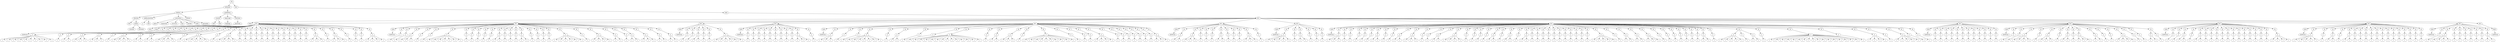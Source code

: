 digraph Tree {
	"t0" [label = "TEI"];
	"t1" [label = "teiHeader"];
	"t2" [label = "fileDesc"];
	"t3" [label = "titleStmt"];
	"t4" [label = "title"];
	"t5" [label = "author"];
	"t6" [label = "surname"];
	"t7" [label = "forename"];
	"t8" [label = "publicationStmt"];
	"t9" [label = "p"];
	"t10" [label = "idno"];
	"t11" [label = "sourceDesc"];
	"t12" [label = "genre"];
	"t13" [label = "inspiration"];
	"t14" [label = "structure"];
	"t15" [label = "type"];
	"t16" [label = "periode"];
	"t17" [label = "taille"];
	"t18" [label = "permalien"];
	"t19" [label = "edStmt"];
	"t20" [label = "profileDesc"];
	"t21" [label = "creation"];
	"t22" [label = "date"];
	"t23" [label = "date"];
	"t24" [label = "langUsage"];
	"t25" [label = "language"];
	"t26" [label = "textClass"];
	"t27" [label = "keywords"];
	"t28" [label = "term"];
	"t29" [label = "text"];
	"t30" [label = "body"];
	"t31" [label = "div1"];
	"t32" [label = "head"];
	"t33" [label = "div2"];
	"t34" [label = "head"];
	"t35" [label = "listPerson"];
	"t36" [label = "sp"];
	"t37" [label = "p"];
	"t38" [label = "s"];
	"t39" [label = "s"];
	"t40" [label = "s"];
	"t41" [label = "s"];
	"t42" [label = "s"];
	"t43" [label = "s"];
	"t44" [label = "s"];
	"t45" [label = "s"];
	"t46" [label = "s"];
	"t47" [label = "s"];
	"t48" [label = "sp"];
	"t49" [label = "p"];
	"t50" [label = "s"];
	"t51" [label = "sp"];
	"t52" [label = "p"];
	"t53" [label = "s"];
	"t54" [label = "s"];
	"t55" [label = "sp"];
	"t56" [label = "p"];
	"t57" [label = "s"];
	"t58" [label = "s"];
	"t59" [label = "s"];
	"t60" [label = "sp"];
	"t61" [label = "p"];
	"t62" [label = "s"];
	"t63" [label = "s"];
	"t64" [label = "s"];
	"t65" [label = "sp"];
	"t66" [label = "p"];
	"t67" [label = "s"];
	"t68" [label = "sp"];
	"t69" [label = "p"];
	"t70" [label = "s"];
	"t71" [label = "s"];
	"t72" [label = "s"];
	"t73" [label = "s"];
	"t74" [label = "sp"];
	"t75" [label = "p"];
	"t76" [label = "s"];
	"t77" [label = "s"];
	"t78" [label = "sp"];
	"t79" [label = "p"];
	"t80" [label = "s"];
	"t81" [label = "s"];
	"t82" [label = "sp"];
	"t83" [label = "p"];
	"t84" [label = "s"];
	"t85" [label = "s"];
	"t86" [label = "s"];
	"t87" [label = "s"];
	"t88" [label = "sp"];
	"t89" [label = "p"];
	"t90" [label = "s"];
	"t91" [label = "sp"];
	"t92" [label = "p"];
	"t93" [label = "s"];
	"t94" [label = "s"];
	"t95" [label = "s"];
	"t96" [label = "s"];
	"t97" [label = "s"];
	"t98" [label = "sp"];
	"t99" [label = "p"];
	"t100" [label = "s"];
	"t101" [label = "sp"];
	"t102" [label = "p"];
	"t103" [label = "s"];
	"t104" [label = "s"];
	"t105" [label = "s"];
	"t106" [label = "s"];
	"t107" [label = "sp"];
	"t108" [label = "p"];
	"t109" [label = "s"];
	"t110" [label = "sp"];
	"t111" [label = "p"];
	"t112" [label = "s"];
	"t113" [label = "sp"];
	"t114" [label = "p"];
	"t115" [label = "s"];
	"t116" [label = "sp"];
	"t117" [label = "p"];
	"t118" [label = "s"];
	"t119" [label = "sp"];
	"t120" [label = "p"];
	"t121" [label = "s"];
	"t122" [label = "sp"];
	"t123" [label = "p"];
	"t124" [label = "s"];
	"t125" [label = "sp"];
	"t126" [label = "p"];
	"t127" [label = "s"];
	"t128" [label = "sp"];
	"t129" [label = "p"];
	"t130" [label = "s"];
	"t131" [label = "sp"];
	"t132" [label = "p"];
	"t133" [label = "s"];
	"t134" [label = "sp"];
	"t135" [label = "p"];
	"t136" [label = "s"];
	"t137" [label = "sp"];
	"t138" [label = "p"];
	"t139" [label = "s"];
	"t140" [label = "sp"];
	"t141" [label = "p"];
	"t142" [label = "s"];
	"t143" [label = "sp"];
	"t144" [label = "p"];
	"t145" [label = "s"];
	"t146" [label = "sp"];
	"t147" [label = "p"];
	"t148" [label = "s"];
	"t149" [label = "s"];
	"t150" [label = "s"];
	"t151" [label = "sp"];
	"t152" [label = "p"];
	"t153" [label = "s"];
	"t154" [label = "sp"];
	"t155" [label = "p"];
	"t156" [label = "s"];
	"t157" [label = "s"];
	"t158" [label = "s"];
	"t159" [label = "sp"];
	"t160" [label = "p"];
	"t161" [label = "s"];
	"t162" [label = "sp"];
	"t163" [label = "p"];
	"t164" [label = "s"];
	"t165" [label = "sp"];
	"t166" [label = "p"];
	"t167" [label = "s"];
	"t168" [label = "sp"];
	"t169" [label = "p"];
	"t170" [label = "s"];
	"t171" [label = "s"];
	"t172" [label = "s"];
	"t173" [label = "s"];
	"t174" [label = "div2"];
	"t175" [label = "head"];
	"t176" [label = "listPerson"];
	"t177" [label = "sp"];
	"t178" [label = "p"];
	"t179" [label = "s"];
	"t180" [label = "sp"];
	"t181" [label = "p"];
	"t182" [label = "s"];
	"t183" [label = "sp"];
	"t184" [label = "p"];
	"t185" [label = "s"];
	"t186" [label = "s"];
	"t187" [label = "s"];
	"t188" [label = "sp"];
	"t189" [label = "p"];
	"t190" [label = "s"];
	"t191" [label = "sp"];
	"t192" [label = "p"];
	"t193" [label = "s"];
	"t194" [label = "sp"];
	"t195" [label = "p"];
	"t196" [label = "s"];
	"t197" [label = "s"];
	"t198" [label = "s"];
	"t199" [label = "s"];
	"t200" [label = "s"];
	"t201" [label = "s"];
	"t202" [label = "s"];
	"t203" [label = "sp"];
	"t204" [label = "p"];
	"t205" [label = "s"];
	"t206" [label = "sp"];
	"t207" [label = "p"];
	"t208" [label = "s"];
	"t209" [label = "sp"];
	"t210" [label = "p"];
	"t211" [label = "s"];
	"t212" [label = "sp"];
	"t213" [label = "p"];
	"t214" [label = "s"];
	"t215" [label = "sp"];
	"t216" [label = "p"];
	"t217" [label = "s"];
	"t218" [label = "sp"];
	"t219" [label = "p"];
	"t220" [label = "s"];
	"t221" [label = "s"];
	"t222" [label = "sp"];
	"t223" [label = "p"];
	"t224" [label = "s"];
	"t225" [label = "sp"];
	"t226" [label = "p"];
	"t227" [label = "s"];
	"t228" [label = "sp"];
	"t229" [label = "p"];
	"t230" [label = "s"];
	"t231" [label = "sp"];
	"t232" [label = "p"];
	"t233" [label = "s"];
	"t234" [label = "s"];
	"t235" [label = "sp"];
	"t236" [label = "p"];
	"t237" [label = "s"];
	"t238" [label = "sp"];
	"t239" [label = "p"];
	"t240" [label = "s"];
	"t241" [label = "sp"];
	"t242" [label = "p"];
	"t243" [label = "s"];
	"t244" [label = "sp"];
	"t245" [label = "p"];
	"t246" [label = "s"];
	"t247" [label = "sp"];
	"t248" [label = "p"];
	"t249" [label = "s"];
	"t250" [label = "s"];
	"t251" [label = "s"];
	"t252" [label = "s"];
	"t253" [label = "s"];
	"t254" [label = "s"];
	"t255" [label = "sp"];
	"t256" [label = "p"];
	"t257" [label = "s"];
	"t258" [label = "sp"];
	"t259" [label = "p"];
	"t260" [label = "s"];
	"t261" [label = "s"];
	"t262" [label = "s"];
	"t263" [label = "s"];
	"t264" [label = "sp"];
	"t265" [label = "p"];
	"t266" [label = "s"];
	"t267" [label = "s"];
	"t268" [label = "sp"];
	"t269" [label = "p"];
	"t270" [label = "s"];
	"t271" [label = "sp"];
	"t272" [label = "p"];
	"t273" [label = "s"];
	"t274" [label = "s"];
	"t275" [label = "sp"];
	"t276" [label = "p"];
	"t277" [label = "s"];
	"t278" [label = "s"];
	"t279" [label = "s"];
	"t280" [label = "sp"];
	"t281" [label = "p"];
	"t282" [label = "s"];
	"t283" [label = "s"];
	"t284" [label = "sp"];
	"t285" [label = "p"];
	"t286" [label = "s"];
	"t287" [label = "s"];
	"t288" [label = "div2"];
	"t289" [label = "head"];
	"t290" [label = "listPerson"];
	"t291" [label = "sp"];
	"t292" [label = "p"];
	"t293" [label = "s"];
	"t294" [label = "sp"];
	"t295" [label = "p"];
	"t296" [label = "s"];
	"t297" [label = "sp"];
	"t298" [label = "p"];
	"t299" [label = "s"];
	"t300" [label = "s"];
	"t301" [label = "sp"];
	"t302" [label = "p"];
	"t303" [label = "s"];
	"t304" [label = "sp"];
	"t305" [label = "p"];
	"t306" [label = "s"];
	"t307" [label = "sp"];
	"t308" [label = "p"];
	"t309" [label = "s"];
	"t310" [label = "s"];
	"t311" [label = "s"];
	"t312" [label = "s"];
	"t313" [label = "s"];
	"t314" [label = "s"];
	"t315" [label = "div2"];
	"t316" [label = "head"];
	"t317" [label = "listPerson"];
	"t318" [label = "sp"];
	"t319" [label = "p"];
	"t320" [label = "s"];
	"t321" [label = "sp"];
	"t322" [label = "p"];
	"t323" [label = "s"];
	"t324" [label = "sp"];
	"t325" [label = "p"];
	"t326" [label = "s"];
	"t327" [label = "sp"];
	"t328" [label = "p"];
	"t329" [label = "s"];
	"t330" [label = "sp"];
	"t331" [label = "p"];
	"t332" [label = "s"];
	"t333" [label = "sp"];
	"t334" [label = "p"];
	"t335" [label = "s"];
	"t336" [label = "sp"];
	"t337" [label = "p"];
	"t338" [label = "s"];
	"t339" [label = "sp"];
	"t340" [label = "p"];
	"t341" [label = "s"];
	"t342" [label = "sp"];
	"t343" [label = "p"];
	"t344" [label = "s"];
	"t345" [label = "sp"];
	"t346" [label = "p"];
	"t347" [label = "s"];
	"t348" [label = "s"];
	"t349" [label = "s"];
	"t350" [label = "sp"];
	"t351" [label = "p"];
	"t352" [label = "s"];
	"t353" [label = "div2"];
	"t354" [label = "head"];
	"t355" [label = "listPerson"];
	"t356" [label = "sp"];
	"t357" [label = "p"];
	"t358" [label = "s"];
	"t359" [label = "s"];
	"t360" [label = "s"];
	"t361" [label = "sp"];
	"t362" [label = "p"];
	"t363" [label = "s"];
	"t364" [label = "sp"];
	"t365" [label = "p"];
	"t366" [label = "s"];
	"t367" [label = "sp"];
	"t368" [label = "p"];
	"t369" [label = "s"];
	"t370" [label = "s"];
	"t371" [label = "s"];
	"t372" [label = "s"];
	"t373" [label = "s"];
	"t374" [label = "s"];
	"t375" [label = "s"];
	"t376" [label = "sp"];
	"t377" [label = "p"];
	"t378" [label = "s"];
	"t379" [label = "sp"];
	"t380" [label = "p"];
	"t381" [label = "s"];
	"t382" [label = "s"];
	"t383" [label = "sp"];
	"t384" [label = "p"];
	"t385" [label = "s"];
	"t386" [label = "sp"];
	"t387" [label = "p"];
	"t388" [label = "s"];
	"t389" [label = "sp"];
	"t390" [label = "p"];
	"t391" [label = "s"];
	"t392" [label = "s"];
	"t393" [label = "s"];
	"t394" [label = "s"];
	"t395" [label = "s"];
	"t396" [label = "s"];
	"t397" [label = "s"];
	"t398" [label = "s"];
	"t399" [label = "s"];
	"t400" [label = "s"];
	"t401" [label = "s"];
	"t402" [label = "s"];
	"t403" [label = "s"];
	"t404" [label = "sp"];
	"t405" [label = "p"];
	"t406" [label = "s"];
	"t407" [label = "sp"];
	"t408" [label = "p"];
	"t409" [label = "s"];
	"t410" [label = "s"];
	"t411" [label = "sp"];
	"t412" [label = "p"];
	"t413" [label = "s"];
	"t414" [label = "s"];
	"t415" [label = "s"];
	"t416" [label = "sp"];
	"t417" [label = "p"];
	"t418" [label = "s"];
	"t419" [label = "sp"];
	"t420" [label = "p"];
	"t421" [label = "s"];
	"t422" [label = "s"];
	"t423" [label = "s"];
	"t424" [label = "s"];
	"t425" [label = "s"];
	"t426" [label = "s"];
	"t427" [label = "s"];
	"t428" [label = "s"];
	"t429" [label = "s"];
	"t430" [label = "s"];
	"t431" [label = "sp"];
	"t432" [label = "p"];
	"t433" [label = "s"];
	"t434" [label = "sp"];
	"t435" [label = "p"];
	"t436" [label = "s"];
	"t437" [label = "sp"];
	"t438" [label = "p"];
	"t439" [label = "s"];
	"t440" [label = "sp"];
	"t441" [label = "p"];
	"t442" [label = "s"];
	"t443" [label = "s"];
	"t444" [label = "s"];
	"t445" [label = "s"];
	"t446" [label = "sp"];
	"t447" [label = "p"];
	"t448" [label = "s"];
	"t449" [label = "sp"];
	"t450" [label = "p"];
	"t451" [label = "s"];
	"t452" [label = "sp"];
	"t453" [label = "p"];
	"t454" [label = "s"];
	"t455" [label = "sp"];
	"t456" [label = "p"];
	"t457" [label = "s"];
	"t458" [label = "sp"];
	"t459" [label = "p"];
	"t460" [label = "s"];
	"t461" [label = "sp"];
	"t462" [label = "p"];
	"t463" [label = "s"];
	"t464" [label = "sp"];
	"t465" [label = "p"];
	"t466" [label = "s"];
	"t467" [label = "sp"];
	"t468" [label = "p"];
	"t469" [label = "s"];
	"t470" [label = "s"];
	"t471" [label = "s"];
	"t472" [label = "div2"];
	"t473" [label = "head"];
	"t474" [label = "listPerson"];
	"t475" [label = "sp"];
	"t476" [label = "p"];
	"t477" [label = "s"];
	"t478" [label = "s"];
	"t479" [label = "sp"];
	"t480" [label = "p"];
	"t481" [label = "s"];
	"t482" [label = "s"];
	"t483" [label = "s"];
	"t484" [label = "sp"];
	"t485" [label = "p"];
	"t486" [label = "s"];
	"t487" [label = "sp"];
	"t488" [label = "p"];
	"t489" [label = "s"];
	"t490" [label = "sp"];
	"t491" [label = "p"];
	"t492" [label = "s"];
	"t493" [label = "sp"];
	"t494" [label = "p"];
	"t495" [label = "s"];
	"t496" [label = "s"];
	"t497" [label = "sp"];
	"t498" [label = "p"];
	"t499" [label = "s"];
	"t500" [label = "sp"];
	"t501" [label = "p"];
	"t502" [label = "s"];
	"t503" [label = "sp"];
	"t504" [label = "p"];
	"t505" [label = "s"];
	"t506" [label = "sp"];
	"t507" [label = "p"];
	"t508" [label = "s"];
	"t509" [label = "s"];
	"t510" [label = "s"];
	"t511" [label = "sp"];
	"t512" [label = "p"];
	"t513" [label = "s"];
	"t514" [label = "div2"];
	"t515" [label = "head"];
	"t516" [label = "listPerson"];
	"t517" [label = "sp"];
	"t518" [label = "p"];
	"t519" [label = "s"];
	"t520" [label = "s"];
	"t521" [label = "s"];
	"t522" [label = "s"];
	"t523" [label = "s"];
	"t524" [label = "sp"];
	"t525" [label = "p"];
	"t526" [label = "s"];
	"t527" [label = "sp"];
	"t528" [label = "p"];
	"t529" [label = "s"];
	"t530" [label = "s"];
	"t531" [label = "sp"];
	"t532" [label = "p"];
	"t533" [label = "s"];
	"t534" [label = "sp"];
	"t535" [label = "p"];
	"t536" [label = "s"];
	"t537" [label = "sp"];
	"t538" [label = "p"];
	"t539" [label = "s"];
	"t540" [label = "div2"];
	"t541" [label = "head"];
	"t542" [label = "listPerson"];
	"t543" [label = "sp"];
	"t544" [label = "p"];
	"t545" [label = "s"];
	"t546" [label = "s"];
	"t547" [label = "s"];
	"t548" [label = "sp"];
	"t549" [label = "p"];
	"t550" [label = "s"];
	"t551" [label = "sp"];
	"t552" [label = "p"];
	"t553" [label = "s"];
	"t554" [label = "sp"];
	"t555" [label = "p"];
	"t556" [label = "s"];
	"t557" [label = "sp"];
	"t558" [label = "p"];
	"t559" [label = "s"];
	"t560" [label = "sp"];
	"t561" [label = "p"];
	"t562" [label = "s"];
	"t563" [label = "sp"];
	"t564" [label = "p"];
	"t565" [label = "s"];
	"t566" [label = "s"];
	"t567" [label = "sp"];
	"t568" [label = "p"];
	"t569" [label = "s"];
	"t570" [label = "sp"];
	"t571" [label = "p"];
	"t572" [label = "s"];
	"t573" [label = "sp"];
	"t574" [label = "p"];
	"t575" [label = "s"];
	"t576" [label = "s"];
	"t577" [label = "sp"];
	"t578" [label = "p"];
	"t579" [label = "s"];
	"t580" [label = "s"];
	"t581" [label = "s"];
	"t582" [label = "sp"];
	"t583" [label = "p"];
	"t584" [label = "s"];
	"t585" [label = "sp"];
	"t586" [label = "p"];
	"t587" [label = "s"];
	"t588" [label = "sp"];
	"t589" [label = "p"];
	"t590" [label = "s"];
	"t591" [label = "s"];
	"t592" [label = "sp"];
	"t593" [label = "p"];
	"t594" [label = "s"];
	"t595" [label = "s"];
	"t596" [label = "s"];
	"t597" [label = "s"];
	"t598" [label = "sp"];
	"t599" [label = "p"];
	"t600" [label = "s"];
	"t601" [label = "sp"];
	"t602" [label = "p"];
	"t603" [label = "s"];
	"t604" [label = "sp"];
	"t605" [label = "p"];
	"t606" [label = "s"];
	"t607" [label = "sp"];
	"t608" [label = "p"];
	"t609" [label = "s"];
	"t610" [label = "sp"];
	"t611" [label = "p"];
	"t612" [label = "s"];
	"t613" [label = "s"];
	"t614" [label = "sp"];
	"t615" [label = "p"];
	"t616" [label = "s"];
	"t617" [label = "sp"];
	"t618" [label = "p"];
	"t619" [label = "s"];
	"t620" [label = "s"];
	"t621" [label = "sp"];
	"t622" [label = "p"];
	"t623" [label = "s"];
	"t624" [label = "sp"];
	"t625" [label = "p"];
	"t626" [label = "s"];
	"t627" [label = "s"];
	"t628" [label = "sp"];
	"t629" [label = "p"];
	"t630" [label = "s"];
	"t631" [label = "sp"];
	"t632" [label = "p"];
	"t633" [label = "s"];
	"t634" [label = "sp"];
	"t635" [label = "p"];
	"t636" [label = "s"];
	"t637" [label = "sp"];
	"t638" [label = "p"];
	"t639" [label = "s"];
	"t640" [label = "sp"];
	"t641" [label = "p"];
	"t642" [label = "s"];
	"t643" [label = "sp"];
	"t644" [label = "p"];
	"t645" [label = "s"];
	"t646" [label = "sp"];
	"t647" [label = "p"];
	"t648" [label = "s"];
	"t649" [label = "sp"];
	"t650" [label = "p"];
	"t651" [label = "s"];
	"t652" [label = "sp"];
	"t653" [label = "p"];
	"t654" [label = "s"];
	"t655" [label = "sp"];
	"t656" [label = "p"];
	"t657" [label = "s"];
	"t658" [label = "sp"];
	"t659" [label = "p"];
	"t660" [label = "s"];
	"t661" [label = "sp"];
	"t662" [label = "p"];
	"t663" [label = "s"];
	"t664" [label = "s"];
	"t665" [label = "s"];
	"t666" [label = "s"];
	"t667" [label = "s"];
	"t668" [label = "sp"];
	"t669" [label = "p"];
	"t670" [label = "s"];
	"t671" [label = "sp"];
	"t672" [label = "p"];
	"t673" [label = "s"];
	"t674" [label = "s"];
	"t675" [label = "sp"];
	"t676" [label = "p"];
	"t677" [label = "s"];
	"t678" [label = "s"];
	"t679" [label = "sp"];
	"t680" [label = "p"];
	"t681" [label = "s"];
	"t682" [label = "s"];
	"t683" [label = "s"];
	"t684" [label = "sp"];
	"t685" [label = "p"];
	"t686" [label = "s"];
	"t687" [label = "sp"];
	"t688" [label = "p"];
	"t689" [label = "s"];
	"t690" [label = "sp"];
	"t691" [label = "p"];
	"t692" [label = "s"];
	"t693" [label = "sp"];
	"t694" [label = "p"];
	"t695" [label = "s"];
	"t696" [label = "sp"];
	"t697" [label = "p"];
	"t698" [label = "s"];
	"t699" [label = "sp"];
	"t700" [label = "p"];
	"t701" [label = "s"];
	"t702" [label = "sp"];
	"t703" [label = "p"];
	"t704" [label = "s"];
	"t705" [label = "sp"];
	"t706" [label = "p"];
	"t707" [label = "s"];
	"t708" [label = "s"];
	"t709" [label = "sp"];
	"t710" [label = "p"];
	"t711" [label = "s"];
	"t712" [label = "sp"];
	"t713" [label = "p"];
	"t714" [label = "s"];
	"t715" [label = "s"];
	"t716" [label = "s"];
	"t717" [label = "s"];
	"t718" [label = "s"];
	"t719" [label = "p"];
	"t720" [label = "s"];
	"t721" [label = "p"];
	"t722" [label = "s"];
	"t723" [label = "s"];
	"t724" [label = "sp"];
	"t725" [label = "p"];
	"t726" [label = "s"];
	"t727" [label = "sp"];
	"t728" [label = "p"];
	"t729" [label = "s"];
	"t730" [label = "s"];
	"t731" [label = "s"];
	"t732" [label = "s"];
	"t733" [label = "s"];
	"t734" [label = "s"];
	"t735" [label = "s"];
	"t736" [label = "s"];
	"t737" [label = "s"];
	"t738" [label = "s"];
	"t739" [label = "s"];
	"t740" [label = "s"];
	"t741" [label = "s"];
	"t742" [label = "s"];
	"t743" [label = "s"];
	"t744" [label = "s"];
	"t745" [label = "s"];
	"t746" [label = "sp"];
	"t747" [label = "p"];
	"t748" [label = "s"];
	"t749" [label = "sp"];
	"t750" [label = "p"];
	"t751" [label = "s"];
	"t752" [label = "s"];
	"t753" [label = "s"];
	"t754" [label = "s"];
	"t755" [label = "sp"];
	"t756" [label = "p"];
	"t757" [label = "s"];
	"t758" [label = "sp"];
	"t759" [label = "p"];
	"t760" [label = "s"];
	"t761" [label = "s"];
	"t762" [label = "s"];
	"t763" [label = "s"];
	"t764" [label = "s"];
	"t765" [label = "sp"];
	"t766" [label = "p"];
	"t767" [label = "s"];
	"t768" [label = "sp"];
	"t769" [label = "p"];
	"t770" [label = "s"];
	"t771" [label = "div2"];
	"t772" [label = "head"];
	"t773" [label = "listPerson"];
	"t774" [label = "sp"];
	"t775" [label = "p"];
	"t776" [label = "s"];
	"t777" [label = "sp"];
	"t778" [label = "p"];
	"t779" [label = "s"];
	"t780" [label = "sp"];
	"t781" [label = "p"];
	"t782" [label = "s"];
	"t783" [label = "sp"];
	"t784" [label = "p"];
	"t785" [label = "s"];
	"t786" [label = "sp"];
	"t787" [label = "p"];
	"t788" [label = "s"];
	"t789" [label = "sp"];
	"t790" [label = "p"];
	"t791" [label = "s"];
	"t792" [label = "sp"];
	"t793" [label = "p"];
	"t794" [label = "s"];
	"t795" [label = "sp"];
	"t796" [label = "p"];
	"t797" [label = "s"];
	"t798" [label = "sp"];
	"t799" [label = "p"];
	"t800" [label = "s"];
	"t801" [label = "sp"];
	"t802" [label = "p"];
	"t803" [label = "s"];
	"t804" [label = "sp"];
	"t805" [label = "p"];
	"t806" [label = "s"];
	"t807" [label = "sp"];
	"t808" [label = "p"];
	"t809" [label = "s"];
	"t810" [label = "div2"];
	"t811" [label = "head"];
	"t812" [label = "listPerson"];
	"t813" [label = "sp"];
	"t814" [label = "p"];
	"t815" [label = "s"];
	"t816" [label = "sp"];
	"t817" [label = "p"];
	"t818" [label = "s"];
	"t819" [label = "sp"];
	"t820" [label = "p"];
	"t821" [label = "s"];
	"t822" [label = "s"];
	"t823" [label = "s"];
	"t824" [label = "s"];
	"t825" [label = "sp"];
	"t826" [label = "p"];
	"t827" [label = "s"];
	"t828" [label = "sp"];
	"t829" [label = "p"];
	"t830" [label = "s"];
	"t831" [label = "s"];
	"t832" [label = "s"];
	"t833" [label = "sp"];
	"t834" [label = "p"];
	"t835" [label = "s"];
	"t836" [label = "sp"];
	"t837" [label = "p"];
	"t838" [label = "s"];
	"t839" [label = "s"];
	"t840" [label = "sp"];
	"t841" [label = "p"];
	"t842" [label = "s"];
	"t843" [label = "sp"];
	"t844" [label = "p"];
	"t845" [label = "s"];
	"t846" [label = "s"];
	"t847" [label = "s"];
	"t848" [label = "sp"];
	"t849" [label = "p"];
	"t850" [label = "s"];
	"t851" [label = "s"];
	"t852" [label = "sp"];
	"t853" [label = "p"];
	"t854" [label = "s"];
	"t855" [label = "sp"];
	"t856" [label = "p"];
	"t857" [label = "s"];
	"t858" [label = "sp"];
	"t859" [label = "p"];
	"t860" [label = "s"];
	"t861" [label = "s"];
	"t862" [label = "s"];
	"t863" [label = "s"];
	"t864" [label = "sp"];
	"t865" [label = "p"];
	"t866" [label = "s"];
	"t867" [label = "sp"];
	"t868" [label = "p"];
	"t869" [label = "s"];
	"t870" [label = "sp"];
	"t871" [label = "p"];
	"t872" [label = "s"];
	"t873" [label = "s"];
	"t874" [label = "p"];
	"t875" [label = "s"];
	"t876" [label = "div2"];
	"t877" [label = "head"];
	"t878" [label = "listPerson"];
	"t879" [label = "sp"];
	"t880" [label = "p"];
	"t881" [label = "s"];
	"t882" [label = "sp"];
	"t883" [label = "p"];
	"t884" [label = "s"];
	"t885" [label = "sp"];
	"t886" [label = "p"];
	"t887" [label = "s"];
	"t888" [label = "s"];
	"t889" [label = "sp"];
	"t890" [label = "p"];
	"t891" [label = "s"];
	"t892" [label = "sp"];
	"t893" [label = "p"];
	"t894" [label = "s"];
	"t895" [label = "s"];
	"t896" [label = "sp"];
	"t897" [label = "p"];
	"t898" [label = "s"];
	"t899" [label = "sp"];
	"t900" [label = "p"];
	"t901" [label = "s"];
	"t902" [label = "sp"];
	"t903" [label = "p"];
	"t904" [label = "s"];
	"t905" [label = "sp"];
	"t906" [label = "p"];
	"t907" [label = "s"];
	"t908" [label = "sp"];
	"t909" [label = "p"];
	"t910" [label = "s"];
	"t911" [label = "sp"];
	"t912" [label = "p"];
	"t913" [label = "s"];
	"t914" [label = "sp"];
	"t915" [label = "p"];
	"t916" [label = "s"];
	"t917" [label = "sp"];
	"t918" [label = "p"];
	"t919" [label = "s"];
	"t920" [label = "sp"];
	"t921" [label = "p"];
	"t922" [label = "s"];
	"t923" [label = "sp"];
	"t924" [label = "p"];
	"t925" [label = "s"];
	"t926" [label = "sp"];
	"t927" [label = "p"];
	"t928" [label = "s"];
	"t929" [label = "sp"];
	"t930" [label = "p"];
	"t931" [label = "s"];
	"t932" [label = "sp"];
	"t933" [label = "p"];
	"t934" [label = "s"];
	"t935" [label = "s"];
	"t936" [label = "s"];
	"t937" [label = "s"];
	"t938" [label = "div2"];
	"t939" [label = "head"];
	"t940" [label = "listPerson"];
	"t941" [label = "sp"];
	"t942" [label = "p"];
	"t943" [label = "s"];
	"t944" [label = "s"];
	"t945" [label = "s"];
	"t946" [label = "s"];
	"t947" [label = "s"];
	"t948" [label = "sp"];
	"t949" [label = "p"];
	"t950" [label = "s"];
	"t951" [label = "sp"];
	"t952" [label = "p"];
	"t953" [label = "s"];
	"t954" [label = "s"];
	"t955" [label = "sp"];
	"t956" [label = "p"];
	"t957" [label = "s"];
	"t958" [label = "sp"];
	"t959" [label = "p"];
	"t960" [label = "s"];
	"t961" [label = "s"];
	"t962" [label = "sp"];
	"t963" [label = "p"];
	"t964" [label = "s"];
	"t965" [label = "sp"];
	"t966" [label = "p"];
	"t967" [label = "s"];
	"t968" [label = "sp"];
	"t969" [label = "p"];
	"t970" [label = "s"];
	"t971" [label = "sp"];
	"t972" [label = "p"];
	"t973" [label = "s"];
	"t974" [label = "sp"];
	"t975" [label = "p"];
	"t976" [label = "s"];
	"t977" [label = "sp"];
	"t978" [label = "p"];
	"t979" [label = "s"];
	"t980" [label = "sp"];
	"t981" [label = "p"];
	"t982" [label = "s"];
	"t983" [label = "sp"];
	"t984" [label = "p"];
	"t985" [label = "s"];
	"t986" [label = "sp"];
	"t987" [label = "p"];
	"t988" [label = "s"];
	"t989" [label = "sp"];
	"t990" [label = "p"];
	"t991" [label = "s"];
	"t992" [label = "sp"];
	"t993" [label = "p"];
	"t994" [label = "s"];
	"t995" [label = "sp"];
	"t996" [label = "p"];
	"t997" [label = "s"];
	"t998" [label = "sp"];
	"t999" [label = "p"];
	"t1000" [label = "s"];
	"t1001" [label = "div2"];
	"t1002" [label = "head"];
	"t1003" [label = "listPerson"];
	"t1004" [label = "sp"];
	"t1005" [label = "p"];
	"t1006" [label = "s"];
	"t1007" [label = "sp"];
	"t1008" [label = "p"];
	"t1009" [label = "s"];
	"t1010" [label = "s"];
	"t1011" [label = "s"];
	"t1012" [label = "s"];
	"t1013" [label = "sp"];
	"t1014" [label = "p"];
	"t1015" [label = "s"];
	"t1016" [label = "sp"];
	"t1017" [label = "p"];
	"t1018" [label = "s"];
	"t1019" [label = "sp"];
	"t1020" [label = "p"];
	"t1021" [label = "s"];
	"t1022" [label = "sp"];
	"t1023" [label = "p"];
	"t1024" [label = "s"];
	"t1025" [label = "sp"];
	"t1026" [label = "p"];
	"t1027" [label = "s"];
	"t1028" [label = "sp"];
	"t1029" [label = "p"];
	"t1030" [label = "s"];
	"t1031" [label = "sp"];
	"t1032" [label = "p"];
	"t1033" [label = "s"];
	"t1034" [label = "s"];
	"t1035" [label = "div2"];
	"t1036" [label = "head"];
	"t1037" [label = "listPerson"];
	"t0" -> "t1";
	"t1" -> "t2";
	"t2" -> "t3";
	"t3" -> "t4";
	"t3" -> "t5";
	"t5" -> "t6";
	"t5" -> "t7";
	"t2" -> "t8";
	"t8" -> "t9";
	"t8" -> "t10";
	"t2" -> "t11";
	"t11" -> "t12";
	"t11" -> "t13";
	"t11" -> "t14";
	"t11" -> "t15";
	"t11" -> "t16";
	"t11" -> "t17";
	"t11" -> "t18";
	"t2" -> "t19";
	"t1" -> "t20";
	"t20" -> "t21";
	"t21" -> "t22";
	"t21" -> "t23";
	"t20" -> "t24";
	"t24" -> "t25";
	"t20" -> "t26";
	"t26" -> "t27";
	"t27" -> "t28";
	"t0" -> "t29";
	"t29" -> "t30";
	"t30" -> "t31";
	"t31" -> "t32";
	"t31" -> "t33";
	"t33" -> "t34";
	"t34" -> "t35";
	"t33" -> "t36";
	"t36" -> "t37";
	"t37" -> "t38";
	"t37" -> "t39";
	"t37" -> "t40";
	"t37" -> "t41";
	"t37" -> "t42";
	"t37" -> "t43";
	"t37" -> "t44";
	"t37" -> "t45";
	"t37" -> "t46";
	"t37" -> "t47";
	"t33" -> "t48";
	"t48" -> "t49";
	"t49" -> "t50";
	"t33" -> "t51";
	"t51" -> "t52";
	"t52" -> "t53";
	"t52" -> "t54";
	"t33" -> "t55";
	"t55" -> "t56";
	"t56" -> "t57";
	"t56" -> "t58";
	"t56" -> "t59";
	"t33" -> "t60";
	"t60" -> "t61";
	"t61" -> "t62";
	"t61" -> "t63";
	"t61" -> "t64";
	"t33" -> "t65";
	"t65" -> "t66";
	"t66" -> "t67";
	"t33" -> "t68";
	"t68" -> "t69";
	"t69" -> "t70";
	"t69" -> "t71";
	"t69" -> "t72";
	"t69" -> "t73";
	"t33" -> "t74";
	"t74" -> "t75";
	"t75" -> "t76";
	"t75" -> "t77";
	"t33" -> "t78";
	"t78" -> "t79";
	"t79" -> "t80";
	"t79" -> "t81";
	"t33" -> "t82";
	"t82" -> "t83";
	"t83" -> "t84";
	"t83" -> "t85";
	"t83" -> "t86";
	"t83" -> "t87";
	"t33" -> "t88";
	"t88" -> "t89";
	"t89" -> "t90";
	"t33" -> "t91";
	"t91" -> "t92";
	"t92" -> "t93";
	"t92" -> "t94";
	"t92" -> "t95";
	"t92" -> "t96";
	"t92" -> "t97";
	"t33" -> "t98";
	"t98" -> "t99";
	"t99" -> "t100";
	"t33" -> "t101";
	"t101" -> "t102";
	"t102" -> "t103";
	"t102" -> "t104";
	"t102" -> "t105";
	"t102" -> "t106";
	"t33" -> "t107";
	"t107" -> "t108";
	"t108" -> "t109";
	"t33" -> "t110";
	"t110" -> "t111";
	"t111" -> "t112";
	"t33" -> "t113";
	"t113" -> "t114";
	"t114" -> "t115";
	"t33" -> "t116";
	"t116" -> "t117";
	"t117" -> "t118";
	"t33" -> "t119";
	"t119" -> "t120";
	"t120" -> "t121";
	"t33" -> "t122";
	"t122" -> "t123";
	"t123" -> "t124";
	"t33" -> "t125";
	"t125" -> "t126";
	"t126" -> "t127";
	"t33" -> "t128";
	"t128" -> "t129";
	"t129" -> "t130";
	"t33" -> "t131";
	"t131" -> "t132";
	"t132" -> "t133";
	"t33" -> "t134";
	"t134" -> "t135";
	"t135" -> "t136";
	"t33" -> "t137";
	"t137" -> "t138";
	"t138" -> "t139";
	"t33" -> "t140";
	"t140" -> "t141";
	"t141" -> "t142";
	"t33" -> "t143";
	"t143" -> "t144";
	"t144" -> "t145";
	"t33" -> "t146";
	"t146" -> "t147";
	"t147" -> "t148";
	"t147" -> "t149";
	"t147" -> "t150";
	"t33" -> "t151";
	"t151" -> "t152";
	"t152" -> "t153";
	"t33" -> "t154";
	"t154" -> "t155";
	"t155" -> "t156";
	"t155" -> "t157";
	"t155" -> "t158";
	"t33" -> "t159";
	"t159" -> "t160";
	"t160" -> "t161";
	"t33" -> "t162";
	"t162" -> "t163";
	"t163" -> "t164";
	"t33" -> "t165";
	"t165" -> "t166";
	"t166" -> "t167";
	"t33" -> "t168";
	"t168" -> "t169";
	"t169" -> "t170";
	"t169" -> "t171";
	"t169" -> "t172";
	"t169" -> "t173";
	"t31" -> "t174";
	"t174" -> "t175";
	"t175" -> "t176";
	"t174" -> "t177";
	"t177" -> "t178";
	"t178" -> "t179";
	"t174" -> "t180";
	"t180" -> "t181";
	"t181" -> "t182";
	"t174" -> "t183";
	"t183" -> "t184";
	"t184" -> "t185";
	"t184" -> "t186";
	"t184" -> "t187";
	"t174" -> "t188";
	"t188" -> "t189";
	"t189" -> "t190";
	"t174" -> "t191";
	"t191" -> "t192";
	"t192" -> "t193";
	"t174" -> "t194";
	"t194" -> "t195";
	"t195" -> "t196";
	"t195" -> "t197";
	"t195" -> "t198";
	"t195" -> "t199";
	"t195" -> "t200";
	"t195" -> "t201";
	"t195" -> "t202";
	"t174" -> "t203";
	"t203" -> "t204";
	"t204" -> "t205";
	"t174" -> "t206";
	"t206" -> "t207";
	"t207" -> "t208";
	"t174" -> "t209";
	"t209" -> "t210";
	"t210" -> "t211";
	"t174" -> "t212";
	"t212" -> "t213";
	"t213" -> "t214";
	"t174" -> "t215";
	"t215" -> "t216";
	"t216" -> "t217";
	"t174" -> "t218";
	"t218" -> "t219";
	"t219" -> "t220";
	"t219" -> "t221";
	"t174" -> "t222";
	"t222" -> "t223";
	"t223" -> "t224";
	"t174" -> "t225";
	"t225" -> "t226";
	"t226" -> "t227";
	"t174" -> "t228";
	"t228" -> "t229";
	"t229" -> "t230";
	"t174" -> "t231";
	"t231" -> "t232";
	"t232" -> "t233";
	"t232" -> "t234";
	"t174" -> "t235";
	"t235" -> "t236";
	"t236" -> "t237";
	"t174" -> "t238";
	"t238" -> "t239";
	"t239" -> "t240";
	"t174" -> "t241";
	"t241" -> "t242";
	"t242" -> "t243";
	"t174" -> "t244";
	"t244" -> "t245";
	"t245" -> "t246";
	"t174" -> "t247";
	"t247" -> "t248";
	"t248" -> "t249";
	"t248" -> "t250";
	"t248" -> "t251";
	"t248" -> "t252";
	"t248" -> "t253";
	"t248" -> "t254";
	"t174" -> "t255";
	"t255" -> "t256";
	"t256" -> "t257";
	"t174" -> "t258";
	"t258" -> "t259";
	"t259" -> "t260";
	"t259" -> "t261";
	"t259" -> "t262";
	"t259" -> "t263";
	"t174" -> "t264";
	"t264" -> "t265";
	"t265" -> "t266";
	"t265" -> "t267";
	"t174" -> "t268";
	"t268" -> "t269";
	"t269" -> "t270";
	"t174" -> "t271";
	"t271" -> "t272";
	"t272" -> "t273";
	"t272" -> "t274";
	"t174" -> "t275";
	"t275" -> "t276";
	"t276" -> "t277";
	"t276" -> "t278";
	"t276" -> "t279";
	"t174" -> "t280";
	"t280" -> "t281";
	"t281" -> "t282";
	"t281" -> "t283";
	"t174" -> "t284";
	"t284" -> "t285";
	"t285" -> "t286";
	"t285" -> "t287";
	"t31" -> "t288";
	"t288" -> "t289";
	"t289" -> "t290";
	"t288" -> "t291";
	"t291" -> "t292";
	"t292" -> "t293";
	"t288" -> "t294";
	"t294" -> "t295";
	"t295" -> "t296";
	"t288" -> "t297";
	"t297" -> "t298";
	"t298" -> "t299";
	"t298" -> "t300";
	"t288" -> "t301";
	"t301" -> "t302";
	"t302" -> "t303";
	"t288" -> "t304";
	"t304" -> "t305";
	"t305" -> "t306";
	"t288" -> "t307";
	"t307" -> "t308";
	"t308" -> "t309";
	"t308" -> "t310";
	"t308" -> "t311";
	"t308" -> "t312";
	"t308" -> "t313";
	"t308" -> "t314";
	"t31" -> "t315";
	"t315" -> "t316";
	"t316" -> "t317";
	"t315" -> "t318";
	"t318" -> "t319";
	"t319" -> "t320";
	"t315" -> "t321";
	"t321" -> "t322";
	"t322" -> "t323";
	"t315" -> "t324";
	"t324" -> "t325";
	"t325" -> "t326";
	"t315" -> "t327";
	"t327" -> "t328";
	"t328" -> "t329";
	"t315" -> "t330";
	"t330" -> "t331";
	"t331" -> "t332";
	"t315" -> "t333";
	"t333" -> "t334";
	"t334" -> "t335";
	"t315" -> "t336";
	"t336" -> "t337";
	"t337" -> "t338";
	"t315" -> "t339";
	"t339" -> "t340";
	"t340" -> "t341";
	"t315" -> "t342";
	"t342" -> "t343";
	"t343" -> "t344";
	"t315" -> "t345";
	"t345" -> "t346";
	"t346" -> "t347";
	"t346" -> "t348";
	"t346" -> "t349";
	"t315" -> "t350";
	"t350" -> "t351";
	"t351" -> "t352";
	"t31" -> "t353";
	"t353" -> "t354";
	"t354" -> "t355";
	"t353" -> "t356";
	"t356" -> "t357";
	"t357" -> "t358";
	"t357" -> "t359";
	"t357" -> "t360";
	"t353" -> "t361";
	"t361" -> "t362";
	"t362" -> "t363";
	"t353" -> "t364";
	"t364" -> "t365";
	"t365" -> "t366";
	"t353" -> "t367";
	"t367" -> "t368";
	"t368" -> "t369";
	"t368" -> "t370";
	"t368" -> "t371";
	"t368" -> "t372";
	"t368" -> "t373";
	"t368" -> "t374";
	"t368" -> "t375";
	"t353" -> "t376";
	"t376" -> "t377";
	"t377" -> "t378";
	"t353" -> "t379";
	"t379" -> "t380";
	"t380" -> "t381";
	"t380" -> "t382";
	"t353" -> "t383";
	"t383" -> "t384";
	"t384" -> "t385";
	"t353" -> "t386";
	"t386" -> "t387";
	"t387" -> "t388";
	"t353" -> "t389";
	"t389" -> "t390";
	"t390" -> "t391";
	"t390" -> "t392";
	"t390" -> "t393";
	"t390" -> "t394";
	"t390" -> "t395";
	"t390" -> "t396";
	"t390" -> "t397";
	"t390" -> "t398";
	"t390" -> "t399";
	"t390" -> "t400";
	"t390" -> "t401";
	"t390" -> "t402";
	"t390" -> "t403";
	"t353" -> "t404";
	"t404" -> "t405";
	"t405" -> "t406";
	"t353" -> "t407";
	"t407" -> "t408";
	"t408" -> "t409";
	"t408" -> "t410";
	"t353" -> "t411";
	"t411" -> "t412";
	"t412" -> "t413";
	"t412" -> "t414";
	"t412" -> "t415";
	"t353" -> "t416";
	"t416" -> "t417";
	"t417" -> "t418";
	"t353" -> "t419";
	"t419" -> "t420";
	"t420" -> "t421";
	"t420" -> "t422";
	"t420" -> "t423";
	"t420" -> "t424";
	"t420" -> "t425";
	"t420" -> "t426";
	"t420" -> "t427";
	"t420" -> "t428";
	"t420" -> "t429";
	"t420" -> "t430";
	"t353" -> "t431";
	"t431" -> "t432";
	"t432" -> "t433";
	"t353" -> "t434";
	"t434" -> "t435";
	"t435" -> "t436";
	"t353" -> "t437";
	"t437" -> "t438";
	"t438" -> "t439";
	"t353" -> "t440";
	"t440" -> "t441";
	"t441" -> "t442";
	"t441" -> "t443";
	"t441" -> "t444";
	"t441" -> "t445";
	"t353" -> "t446";
	"t446" -> "t447";
	"t447" -> "t448";
	"t353" -> "t449";
	"t449" -> "t450";
	"t450" -> "t451";
	"t353" -> "t452";
	"t452" -> "t453";
	"t453" -> "t454";
	"t353" -> "t455";
	"t455" -> "t456";
	"t456" -> "t457";
	"t353" -> "t458";
	"t458" -> "t459";
	"t459" -> "t460";
	"t353" -> "t461";
	"t461" -> "t462";
	"t462" -> "t463";
	"t353" -> "t464";
	"t464" -> "t465";
	"t465" -> "t466";
	"t353" -> "t467";
	"t467" -> "t468";
	"t468" -> "t469";
	"t468" -> "t470";
	"t468" -> "t471";
	"t31" -> "t472";
	"t472" -> "t473";
	"t473" -> "t474";
	"t472" -> "t475";
	"t475" -> "t476";
	"t476" -> "t477";
	"t476" -> "t478";
	"t472" -> "t479";
	"t479" -> "t480";
	"t480" -> "t481";
	"t480" -> "t482";
	"t480" -> "t483";
	"t472" -> "t484";
	"t484" -> "t485";
	"t485" -> "t486";
	"t472" -> "t487";
	"t487" -> "t488";
	"t488" -> "t489";
	"t472" -> "t490";
	"t490" -> "t491";
	"t491" -> "t492";
	"t472" -> "t493";
	"t493" -> "t494";
	"t494" -> "t495";
	"t494" -> "t496";
	"t472" -> "t497";
	"t497" -> "t498";
	"t498" -> "t499";
	"t472" -> "t500";
	"t500" -> "t501";
	"t501" -> "t502";
	"t472" -> "t503";
	"t503" -> "t504";
	"t504" -> "t505";
	"t472" -> "t506";
	"t506" -> "t507";
	"t507" -> "t508";
	"t507" -> "t509";
	"t507" -> "t510";
	"t472" -> "t511";
	"t511" -> "t512";
	"t512" -> "t513";
	"t31" -> "t514";
	"t514" -> "t515";
	"t515" -> "t516";
	"t514" -> "t517";
	"t517" -> "t518";
	"t518" -> "t519";
	"t518" -> "t520";
	"t518" -> "t521";
	"t518" -> "t522";
	"t518" -> "t523";
	"t514" -> "t524";
	"t524" -> "t525";
	"t525" -> "t526";
	"t514" -> "t527";
	"t527" -> "t528";
	"t528" -> "t529";
	"t528" -> "t530";
	"t514" -> "t531";
	"t531" -> "t532";
	"t532" -> "t533";
	"t514" -> "t534";
	"t534" -> "t535";
	"t535" -> "t536";
	"t514" -> "t537";
	"t537" -> "t538";
	"t538" -> "t539";
	"t31" -> "t540";
	"t540" -> "t541";
	"t541" -> "t542";
	"t540" -> "t543";
	"t543" -> "t544";
	"t544" -> "t545";
	"t544" -> "t546";
	"t544" -> "t547";
	"t540" -> "t548";
	"t548" -> "t549";
	"t549" -> "t550";
	"t540" -> "t551";
	"t551" -> "t552";
	"t552" -> "t553";
	"t540" -> "t554";
	"t554" -> "t555";
	"t555" -> "t556";
	"t540" -> "t557";
	"t557" -> "t558";
	"t558" -> "t559";
	"t540" -> "t560";
	"t560" -> "t561";
	"t561" -> "t562";
	"t540" -> "t563";
	"t563" -> "t564";
	"t564" -> "t565";
	"t564" -> "t566";
	"t540" -> "t567";
	"t567" -> "t568";
	"t568" -> "t569";
	"t540" -> "t570";
	"t570" -> "t571";
	"t571" -> "t572";
	"t540" -> "t573";
	"t573" -> "t574";
	"t574" -> "t575";
	"t574" -> "t576";
	"t540" -> "t577";
	"t577" -> "t578";
	"t578" -> "t579";
	"t578" -> "t580";
	"t578" -> "t581";
	"t540" -> "t582";
	"t582" -> "t583";
	"t583" -> "t584";
	"t540" -> "t585";
	"t585" -> "t586";
	"t586" -> "t587";
	"t540" -> "t588";
	"t588" -> "t589";
	"t589" -> "t590";
	"t589" -> "t591";
	"t540" -> "t592";
	"t592" -> "t593";
	"t593" -> "t594";
	"t593" -> "t595";
	"t593" -> "t596";
	"t593" -> "t597";
	"t540" -> "t598";
	"t598" -> "t599";
	"t599" -> "t600";
	"t540" -> "t601";
	"t601" -> "t602";
	"t602" -> "t603";
	"t540" -> "t604";
	"t604" -> "t605";
	"t605" -> "t606";
	"t540" -> "t607";
	"t607" -> "t608";
	"t608" -> "t609";
	"t540" -> "t610";
	"t610" -> "t611";
	"t611" -> "t612";
	"t611" -> "t613";
	"t540" -> "t614";
	"t614" -> "t615";
	"t615" -> "t616";
	"t540" -> "t617";
	"t617" -> "t618";
	"t618" -> "t619";
	"t618" -> "t620";
	"t540" -> "t621";
	"t621" -> "t622";
	"t622" -> "t623";
	"t540" -> "t624";
	"t624" -> "t625";
	"t625" -> "t626";
	"t625" -> "t627";
	"t540" -> "t628";
	"t628" -> "t629";
	"t629" -> "t630";
	"t540" -> "t631";
	"t631" -> "t632";
	"t632" -> "t633";
	"t540" -> "t634";
	"t634" -> "t635";
	"t635" -> "t636";
	"t540" -> "t637";
	"t637" -> "t638";
	"t638" -> "t639";
	"t540" -> "t640";
	"t640" -> "t641";
	"t641" -> "t642";
	"t540" -> "t643";
	"t643" -> "t644";
	"t644" -> "t645";
	"t540" -> "t646";
	"t646" -> "t647";
	"t647" -> "t648";
	"t540" -> "t649";
	"t649" -> "t650";
	"t650" -> "t651";
	"t540" -> "t652";
	"t652" -> "t653";
	"t653" -> "t654";
	"t540" -> "t655";
	"t655" -> "t656";
	"t656" -> "t657";
	"t540" -> "t658";
	"t658" -> "t659";
	"t659" -> "t660";
	"t540" -> "t661";
	"t661" -> "t662";
	"t662" -> "t663";
	"t662" -> "t664";
	"t662" -> "t665";
	"t662" -> "t666";
	"t662" -> "t667";
	"t540" -> "t668";
	"t668" -> "t669";
	"t669" -> "t670";
	"t540" -> "t671";
	"t671" -> "t672";
	"t672" -> "t673";
	"t672" -> "t674";
	"t540" -> "t675";
	"t675" -> "t676";
	"t676" -> "t677";
	"t676" -> "t678";
	"t540" -> "t679";
	"t679" -> "t680";
	"t680" -> "t681";
	"t680" -> "t682";
	"t680" -> "t683";
	"t540" -> "t684";
	"t684" -> "t685";
	"t685" -> "t686";
	"t540" -> "t687";
	"t687" -> "t688";
	"t688" -> "t689";
	"t540" -> "t690";
	"t690" -> "t691";
	"t691" -> "t692";
	"t540" -> "t693";
	"t693" -> "t694";
	"t694" -> "t695";
	"t540" -> "t696";
	"t696" -> "t697";
	"t697" -> "t698";
	"t540" -> "t699";
	"t699" -> "t700";
	"t700" -> "t701";
	"t540" -> "t702";
	"t702" -> "t703";
	"t703" -> "t704";
	"t540" -> "t705";
	"t705" -> "t706";
	"t706" -> "t707";
	"t706" -> "t708";
	"t540" -> "t709";
	"t709" -> "t710";
	"t710" -> "t711";
	"t540" -> "t712";
	"t712" -> "t713";
	"t713" -> "t714";
	"t713" -> "t715";
	"t713" -> "t716";
	"t713" -> "t717";
	"t713" -> "t718";
	"t712" -> "t719";
	"t719" -> "t720";
	"t712" -> "t721";
	"t721" -> "t722";
	"t721" -> "t723";
	"t540" -> "t724";
	"t724" -> "t725";
	"t725" -> "t726";
	"t540" -> "t727";
	"t727" -> "t728";
	"t728" -> "t729";
	"t728" -> "t730";
	"t728" -> "t731";
	"t728" -> "t732";
	"t728" -> "t733";
	"t728" -> "t734";
	"t728" -> "t735";
	"t728" -> "t736";
	"t728" -> "t737";
	"t728" -> "t738";
	"t728" -> "t739";
	"t728" -> "t740";
	"t728" -> "t741";
	"t728" -> "t742";
	"t728" -> "t743";
	"t728" -> "t744";
	"t728" -> "t745";
	"t540" -> "t746";
	"t746" -> "t747";
	"t747" -> "t748";
	"t540" -> "t749";
	"t749" -> "t750";
	"t750" -> "t751";
	"t750" -> "t752";
	"t750" -> "t753";
	"t750" -> "t754";
	"t540" -> "t755";
	"t755" -> "t756";
	"t756" -> "t757";
	"t540" -> "t758";
	"t758" -> "t759";
	"t759" -> "t760";
	"t759" -> "t761";
	"t759" -> "t762";
	"t759" -> "t763";
	"t759" -> "t764";
	"t540" -> "t765";
	"t765" -> "t766";
	"t766" -> "t767";
	"t540" -> "t768";
	"t768" -> "t769";
	"t769" -> "t770";
	"t31" -> "t771";
	"t771" -> "t772";
	"t772" -> "t773";
	"t771" -> "t774";
	"t774" -> "t775";
	"t775" -> "t776";
	"t771" -> "t777";
	"t777" -> "t778";
	"t778" -> "t779";
	"t771" -> "t780";
	"t780" -> "t781";
	"t781" -> "t782";
	"t771" -> "t783";
	"t783" -> "t784";
	"t784" -> "t785";
	"t771" -> "t786";
	"t786" -> "t787";
	"t787" -> "t788";
	"t771" -> "t789";
	"t789" -> "t790";
	"t790" -> "t791";
	"t771" -> "t792";
	"t792" -> "t793";
	"t793" -> "t794";
	"t771" -> "t795";
	"t795" -> "t796";
	"t796" -> "t797";
	"t771" -> "t798";
	"t798" -> "t799";
	"t799" -> "t800";
	"t771" -> "t801";
	"t801" -> "t802";
	"t802" -> "t803";
	"t771" -> "t804";
	"t804" -> "t805";
	"t805" -> "t806";
	"t771" -> "t807";
	"t807" -> "t808";
	"t808" -> "t809";
	"t31" -> "t810";
	"t810" -> "t811";
	"t811" -> "t812";
	"t810" -> "t813";
	"t813" -> "t814";
	"t814" -> "t815";
	"t810" -> "t816";
	"t816" -> "t817";
	"t817" -> "t818";
	"t810" -> "t819";
	"t819" -> "t820";
	"t820" -> "t821";
	"t820" -> "t822";
	"t820" -> "t823";
	"t820" -> "t824";
	"t810" -> "t825";
	"t825" -> "t826";
	"t826" -> "t827";
	"t810" -> "t828";
	"t828" -> "t829";
	"t829" -> "t830";
	"t829" -> "t831";
	"t829" -> "t832";
	"t810" -> "t833";
	"t833" -> "t834";
	"t834" -> "t835";
	"t810" -> "t836";
	"t836" -> "t837";
	"t837" -> "t838";
	"t837" -> "t839";
	"t810" -> "t840";
	"t840" -> "t841";
	"t841" -> "t842";
	"t810" -> "t843";
	"t843" -> "t844";
	"t844" -> "t845";
	"t844" -> "t846";
	"t844" -> "t847";
	"t810" -> "t848";
	"t848" -> "t849";
	"t849" -> "t850";
	"t849" -> "t851";
	"t810" -> "t852";
	"t852" -> "t853";
	"t853" -> "t854";
	"t810" -> "t855";
	"t855" -> "t856";
	"t856" -> "t857";
	"t810" -> "t858";
	"t858" -> "t859";
	"t859" -> "t860";
	"t859" -> "t861";
	"t859" -> "t862";
	"t859" -> "t863";
	"t810" -> "t864";
	"t864" -> "t865";
	"t865" -> "t866";
	"t810" -> "t867";
	"t867" -> "t868";
	"t868" -> "t869";
	"t810" -> "t870";
	"t870" -> "t871";
	"t871" -> "t872";
	"t871" -> "t873";
	"t870" -> "t874";
	"t874" -> "t875";
	"t31" -> "t876";
	"t876" -> "t877";
	"t877" -> "t878";
	"t876" -> "t879";
	"t879" -> "t880";
	"t880" -> "t881";
	"t876" -> "t882";
	"t882" -> "t883";
	"t883" -> "t884";
	"t876" -> "t885";
	"t885" -> "t886";
	"t886" -> "t887";
	"t886" -> "t888";
	"t876" -> "t889";
	"t889" -> "t890";
	"t890" -> "t891";
	"t876" -> "t892";
	"t892" -> "t893";
	"t893" -> "t894";
	"t893" -> "t895";
	"t876" -> "t896";
	"t896" -> "t897";
	"t897" -> "t898";
	"t876" -> "t899";
	"t899" -> "t900";
	"t900" -> "t901";
	"t876" -> "t902";
	"t902" -> "t903";
	"t903" -> "t904";
	"t876" -> "t905";
	"t905" -> "t906";
	"t906" -> "t907";
	"t876" -> "t908";
	"t908" -> "t909";
	"t909" -> "t910";
	"t876" -> "t911";
	"t911" -> "t912";
	"t912" -> "t913";
	"t876" -> "t914";
	"t914" -> "t915";
	"t915" -> "t916";
	"t876" -> "t917";
	"t917" -> "t918";
	"t918" -> "t919";
	"t876" -> "t920";
	"t920" -> "t921";
	"t921" -> "t922";
	"t876" -> "t923";
	"t923" -> "t924";
	"t924" -> "t925";
	"t876" -> "t926";
	"t926" -> "t927";
	"t927" -> "t928";
	"t876" -> "t929";
	"t929" -> "t930";
	"t930" -> "t931";
	"t876" -> "t932";
	"t932" -> "t933";
	"t933" -> "t934";
	"t933" -> "t935";
	"t933" -> "t936";
	"t933" -> "t937";
	"t31" -> "t938";
	"t938" -> "t939";
	"t939" -> "t940";
	"t938" -> "t941";
	"t941" -> "t942";
	"t942" -> "t943";
	"t942" -> "t944";
	"t942" -> "t945";
	"t942" -> "t946";
	"t942" -> "t947";
	"t938" -> "t948";
	"t948" -> "t949";
	"t949" -> "t950";
	"t938" -> "t951";
	"t951" -> "t952";
	"t952" -> "t953";
	"t952" -> "t954";
	"t938" -> "t955";
	"t955" -> "t956";
	"t956" -> "t957";
	"t938" -> "t958";
	"t958" -> "t959";
	"t959" -> "t960";
	"t959" -> "t961";
	"t938" -> "t962";
	"t962" -> "t963";
	"t963" -> "t964";
	"t938" -> "t965";
	"t965" -> "t966";
	"t966" -> "t967";
	"t938" -> "t968";
	"t968" -> "t969";
	"t969" -> "t970";
	"t938" -> "t971";
	"t971" -> "t972";
	"t972" -> "t973";
	"t938" -> "t974";
	"t974" -> "t975";
	"t975" -> "t976";
	"t938" -> "t977";
	"t977" -> "t978";
	"t978" -> "t979";
	"t938" -> "t980";
	"t980" -> "t981";
	"t981" -> "t982";
	"t938" -> "t983";
	"t983" -> "t984";
	"t984" -> "t985";
	"t938" -> "t986";
	"t986" -> "t987";
	"t987" -> "t988";
	"t938" -> "t989";
	"t989" -> "t990";
	"t990" -> "t991";
	"t938" -> "t992";
	"t992" -> "t993";
	"t993" -> "t994";
	"t938" -> "t995";
	"t995" -> "t996";
	"t996" -> "t997";
	"t938" -> "t998";
	"t998" -> "t999";
	"t999" -> "t1000";
	"t31" -> "t1001";
	"t1001" -> "t1002";
	"t1002" -> "t1003";
	"t1001" -> "t1004";
	"t1004" -> "t1005";
	"t1005" -> "t1006";
	"t1001" -> "t1007";
	"t1007" -> "t1008";
	"t1008" -> "t1009";
	"t1008" -> "t1010";
	"t1008" -> "t1011";
	"t1008" -> "t1012";
	"t1001" -> "t1013";
	"t1013" -> "t1014";
	"t1014" -> "t1015";
	"t1001" -> "t1016";
	"t1016" -> "t1017";
	"t1017" -> "t1018";
	"t1001" -> "t1019";
	"t1019" -> "t1020";
	"t1020" -> "t1021";
	"t1001" -> "t1022";
	"t1022" -> "t1023";
	"t1023" -> "t1024";
	"t1001" -> "t1025";
	"t1025" -> "t1026";
	"t1026" -> "t1027";
	"t1001" -> "t1028";
	"t1028" -> "t1029";
	"t1029" -> "t1030";
	"t1001" -> "t1031";
	"t1031" -> "t1032";
	"t1032" -> "t1033";
	"t1032" -> "t1034";
	"t31" -> "t1035";
	"t1035" -> "t1036";
	"t1036" -> "t1037";
}
